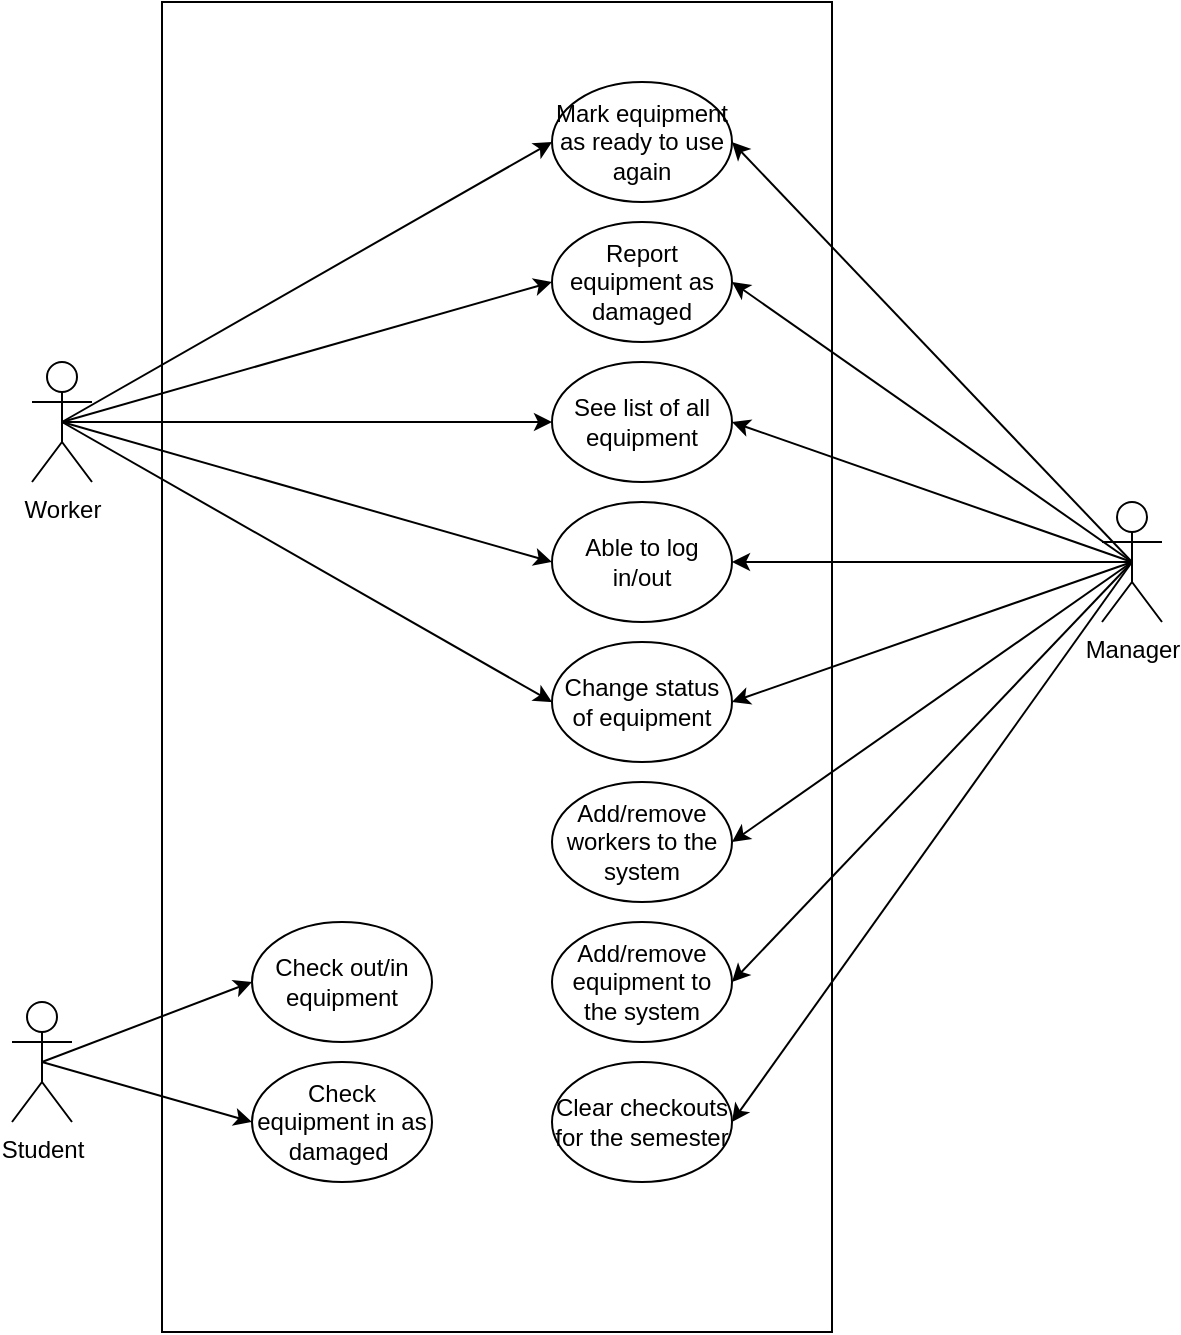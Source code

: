 <mxfile version="13.10.6" type="device"><diagram id="pqoLmHJvbYPpUHAn1Zia" name="Page-1"><mxGraphModel dx="878" dy="788" grid="1" gridSize="10" guides="1" tooltips="1" connect="1" arrows="1" fold="1" page="1" pageScale="1" pageWidth="850" pageHeight="1100" math="0" shadow="0"><root><mxCell id="0"/><mxCell id="1" parent="0"/><mxCell id="itSC66hsBNetoZVheIVE-6" value="" style="rounded=0;whiteSpace=wrap;html=1;rotation=90;" parent="1" vertex="1"><mxGeometry x="-30" y="255" width="665" height="335" as="geometry"/></mxCell><mxCell id="itSC66hsBNetoZVheIVE-1" value="Manager" style="shape=umlActor;verticalLabelPosition=bottom;verticalAlign=top;html=1;outlineConnect=0;" parent="1" vertex="1"><mxGeometry x="605" y="340" width="30" height="60" as="geometry"/></mxCell><mxCell id="itSC66hsBNetoZVheIVE-2" value="Worker" style="shape=umlActor;verticalLabelPosition=bottom;verticalAlign=top;html=1;outlineConnect=0;" parent="1" vertex="1"><mxGeometry x="70" y="270" width="30" height="60" as="geometry"/></mxCell><mxCell id="itSC66hsBNetoZVheIVE-3" value="Student" style="shape=umlActor;verticalLabelPosition=bottom;verticalAlign=top;html=1;outlineConnect=0;labelPosition=center;align=center;" parent="1" vertex="1"><mxGeometry x="60" y="590" width="30" height="60" as="geometry"/></mxCell><mxCell id="BtrdzsreEPpzz_cK-5KI-1" value="Check out/in equipment" style="ellipse;whiteSpace=wrap;html=1;" parent="1" vertex="1"><mxGeometry x="180" y="550" width="90" height="60" as="geometry"/></mxCell><mxCell id="BtrdzsreEPpzz_cK-5KI-3" value="Mark equipment as ready to use again" style="ellipse;whiteSpace=wrap;html=1;" parent="1" vertex="1"><mxGeometry x="330" y="130" width="90" height="60" as="geometry"/></mxCell><mxCell id="BtrdzsreEPpzz_cK-5KI-4" value="Report equipment as damaged" style="ellipse;whiteSpace=wrap;html=1;" parent="1" vertex="1"><mxGeometry x="330" y="200" width="90" height="60" as="geometry"/></mxCell><mxCell id="BtrdzsreEPpzz_cK-5KI-5" value="See list of all equipment" style="ellipse;whiteSpace=wrap;html=1;" parent="1" vertex="1"><mxGeometry x="330" y="270" width="90" height="60" as="geometry"/></mxCell><mxCell id="BtrdzsreEPpzz_cK-5KI-6" value="Able to log in/out" style="ellipse;whiteSpace=wrap;html=1;" parent="1" vertex="1"><mxGeometry x="330" y="340" width="90" height="60" as="geometry"/></mxCell><mxCell id="BtrdzsreEPpzz_cK-5KI-8" value="Check equipment in as damaged&amp;nbsp;" style="ellipse;whiteSpace=wrap;html=1;" parent="1" vertex="1"><mxGeometry x="180" y="620" width="90" height="60" as="geometry"/></mxCell><mxCell id="BtrdzsreEPpzz_cK-5KI-9" value="Change status of equipment" style="ellipse;whiteSpace=wrap;html=1;" parent="1" vertex="1"><mxGeometry x="330" y="410" width="90" height="60" as="geometry"/></mxCell><mxCell id="BtrdzsreEPpzz_cK-5KI-11" value="Add/remove workers to the system" style="ellipse;whiteSpace=wrap;html=1;" parent="1" vertex="1"><mxGeometry x="330" y="480" width="90" height="60" as="geometry"/></mxCell><mxCell id="BtrdzsreEPpzz_cK-5KI-12" value="Add/remove equipment to the system" style="ellipse;whiteSpace=wrap;html=1;" parent="1" vertex="1"><mxGeometry x="330" y="550" width="90" height="60" as="geometry"/></mxCell><mxCell id="BtrdzsreEPpzz_cK-5KI-13" value="Clear checkouts for the semester" style="ellipse;whiteSpace=wrap;html=1;" parent="1" vertex="1"><mxGeometry x="330" y="620" width="90" height="60" as="geometry"/></mxCell><mxCell id="SyUxPBuPF8SafXvgD79T-1" value="" style="endArrow=classic;html=1;fontSize=15;exitX=0.5;exitY=0.5;exitDx=0;exitDy=0;exitPerimeter=0;entryX=1;entryY=0.5;entryDx=0;entryDy=0;" edge="1" parent="1" source="itSC66hsBNetoZVheIVE-1" target="BtrdzsreEPpzz_cK-5KI-13"><mxGeometry width="50" height="50" relative="1" as="geometry"><mxPoint x="600" y="550" as="sourcePoint"/><mxPoint x="500" y="550" as="targetPoint"/></mxGeometry></mxCell><mxCell id="SyUxPBuPF8SafXvgD79T-2" value="" style="endArrow=classic;html=1;fontSize=15;entryX=1;entryY=0.5;entryDx=0;entryDy=0;exitX=0.5;exitY=0.5;exitDx=0;exitDy=0;exitPerimeter=0;" edge="1" parent="1" source="itSC66hsBNetoZVheIVE-1" target="BtrdzsreEPpzz_cK-5KI-12"><mxGeometry width="50" height="50" relative="1" as="geometry"><mxPoint x="540" y="450" as="sourcePoint"/><mxPoint x="590" y="400" as="targetPoint"/></mxGeometry></mxCell><mxCell id="SyUxPBuPF8SafXvgD79T-3" value="" style="endArrow=classic;html=1;fontSize=15;entryX=1;entryY=0.5;entryDx=0;entryDy=0;exitX=0.5;exitY=0.5;exitDx=0;exitDy=0;exitPerimeter=0;" edge="1" parent="1" source="itSC66hsBNetoZVheIVE-1" target="BtrdzsreEPpzz_cK-5KI-11"><mxGeometry width="50" height="50" relative="1" as="geometry"><mxPoint x="580" y="390" as="sourcePoint"/><mxPoint x="620" y="340" as="targetPoint"/></mxGeometry></mxCell><mxCell id="SyUxPBuPF8SafXvgD79T-4" value="" style="endArrow=classic;html=1;fontSize=15;entryX=1;entryY=0.5;entryDx=0;entryDy=0;exitX=0.5;exitY=0.5;exitDx=0;exitDy=0;exitPerimeter=0;" edge="1" parent="1" source="itSC66hsBNetoZVheIVE-1" target="BtrdzsreEPpzz_cK-5KI-9"><mxGeometry width="50" height="50" relative="1" as="geometry"><mxPoint x="590" y="280" as="sourcePoint"/><mxPoint x="640" y="230" as="targetPoint"/></mxGeometry></mxCell><mxCell id="SyUxPBuPF8SafXvgD79T-5" value="" style="endArrow=classic;html=1;fontSize=15;entryX=1;entryY=0.5;entryDx=0;entryDy=0;exitX=0.5;exitY=0.5;exitDx=0;exitDy=0;exitPerimeter=0;" edge="1" parent="1" source="itSC66hsBNetoZVheIVE-1" target="BtrdzsreEPpzz_cK-5KI-6"><mxGeometry width="50" height="50" relative="1" as="geometry"><mxPoint x="560" y="200" as="sourcePoint"/><mxPoint x="610" y="150" as="targetPoint"/></mxGeometry></mxCell><mxCell id="SyUxPBuPF8SafXvgD79T-7" value="" style="endArrow=classic;html=1;fontSize=15;entryX=1;entryY=0.5;entryDx=0;entryDy=0;exitX=0.5;exitY=0.5;exitDx=0;exitDy=0;exitPerimeter=0;" edge="1" parent="1" source="itSC66hsBNetoZVheIVE-1" target="BtrdzsreEPpzz_cK-5KI-5"><mxGeometry width="50" height="50" relative="1" as="geometry"><mxPoint x="560" y="270" as="sourcePoint"/><mxPoint x="610" y="220" as="targetPoint"/></mxGeometry></mxCell><mxCell id="SyUxPBuPF8SafXvgD79T-8" value="" style="endArrow=classic;html=1;fontSize=15;entryX=1;entryY=0.5;entryDx=0;entryDy=0;exitX=0.5;exitY=0.5;exitDx=0;exitDy=0;exitPerimeter=0;" edge="1" parent="1" source="itSC66hsBNetoZVheIVE-1" target="BtrdzsreEPpzz_cK-5KI-4"><mxGeometry width="50" height="50" relative="1" as="geometry"><mxPoint x="620" y="220" as="sourcePoint"/><mxPoint x="670" y="170" as="targetPoint"/></mxGeometry></mxCell><mxCell id="SyUxPBuPF8SafXvgD79T-9" value="" style="endArrow=classic;html=1;fontSize=15;entryX=1;entryY=0.5;entryDx=0;entryDy=0;exitX=0.5;exitY=0.5;exitDx=0;exitDy=0;exitPerimeter=0;" edge="1" parent="1" source="itSC66hsBNetoZVheIVE-1" target="BtrdzsreEPpzz_cK-5KI-3"><mxGeometry width="50" height="50" relative="1" as="geometry"><mxPoint x="680" y="170" as="sourcePoint"/><mxPoint x="730" y="120" as="targetPoint"/></mxGeometry></mxCell><mxCell id="SyUxPBuPF8SafXvgD79T-10" value="" style="endArrow=classic;html=1;fontSize=15;entryX=0;entryY=0.5;entryDx=0;entryDy=0;exitX=0.5;exitY=0.5;exitDx=0;exitDy=0;exitPerimeter=0;" edge="1" parent="1" source="itSC66hsBNetoZVheIVE-2" target="BtrdzsreEPpzz_cK-5KI-9"><mxGeometry width="50" height="50" relative="1" as="geometry"><mxPoint x="230" y="360" as="sourcePoint"/><mxPoint x="270" y="410" as="targetPoint"/></mxGeometry></mxCell><mxCell id="SyUxPBuPF8SafXvgD79T-11" value="" style="endArrow=classic;html=1;fontSize=15;entryX=0;entryY=0.5;entryDx=0;entryDy=0;exitX=0.5;exitY=0.5;exitDx=0;exitDy=0;exitPerimeter=0;" edge="1" parent="1" source="itSC66hsBNetoZVheIVE-2" target="BtrdzsreEPpzz_cK-5KI-6"><mxGeometry width="50" height="50" relative="1" as="geometry"><mxPoint x="40" y="250" as="sourcePoint"/><mxPoint x="100" y="260" as="targetPoint"/></mxGeometry></mxCell><mxCell id="SyUxPBuPF8SafXvgD79T-12" value="" style="endArrow=classic;html=1;fontSize=15;entryX=0;entryY=0.5;entryDx=0;entryDy=0;exitX=0.5;exitY=0.5;exitDx=0;exitDy=0;exitPerimeter=0;" edge="1" parent="1" source="itSC66hsBNetoZVheIVE-2" target="BtrdzsreEPpzz_cK-5KI-5"><mxGeometry width="50" height="50" relative="1" as="geometry"><mxPoint x="40" y="210" as="sourcePoint"/><mxPoint x="90" y="160" as="targetPoint"/></mxGeometry></mxCell><mxCell id="SyUxPBuPF8SafXvgD79T-13" value="" style="endArrow=classic;html=1;fontSize=15;entryX=0;entryY=0.5;entryDx=0;entryDy=0;exitX=0.5;exitY=0.5;exitDx=0;exitDy=0;exitPerimeter=0;" edge="1" parent="1" source="itSC66hsBNetoZVheIVE-2" target="BtrdzsreEPpzz_cK-5KI-4"><mxGeometry width="50" height="50" relative="1" as="geometry"><mxPoint x="40" y="150" as="sourcePoint"/><mxPoint x="90" y="100" as="targetPoint"/></mxGeometry></mxCell><mxCell id="SyUxPBuPF8SafXvgD79T-14" value="" style="endArrow=classic;html=1;fontSize=15;entryX=0;entryY=0.5;entryDx=0;entryDy=0;exitX=0.5;exitY=0.5;exitDx=0;exitDy=0;exitPerimeter=0;" edge="1" parent="1" source="itSC66hsBNetoZVheIVE-2" target="BtrdzsreEPpzz_cK-5KI-3"><mxGeometry width="50" height="50" relative="1" as="geometry"><mxPoint x="60" y="80" as="sourcePoint"/><mxPoint x="110" y="30" as="targetPoint"/></mxGeometry></mxCell><mxCell id="SyUxPBuPF8SafXvgD79T-15" value="" style="endArrow=classic;html=1;fontSize=15;entryX=0;entryY=0.5;entryDx=0;entryDy=0;exitX=0.5;exitY=0.5;exitDx=0;exitDy=0;exitPerimeter=0;" edge="1" parent="1" source="itSC66hsBNetoZVheIVE-3" target="BtrdzsreEPpzz_cK-5KI-8"><mxGeometry width="50" height="50" relative="1" as="geometry"><mxPoint x="60" y="510" as="sourcePoint"/><mxPoint x="110" y="460" as="targetPoint"/></mxGeometry></mxCell><mxCell id="SyUxPBuPF8SafXvgD79T-16" value="" style="endArrow=classic;html=1;fontSize=15;entryX=0;entryY=0.5;entryDx=0;entryDy=0;exitX=0.5;exitY=0.5;exitDx=0;exitDy=0;exitPerimeter=0;" edge="1" parent="1" source="itSC66hsBNetoZVheIVE-3" target="BtrdzsreEPpzz_cK-5KI-1"><mxGeometry width="50" height="50" relative="1" as="geometry"><mxPoint x="60" y="480" as="sourcePoint"/><mxPoint x="110" y="430" as="targetPoint"/></mxGeometry></mxCell></root></mxGraphModel></diagram></mxfile>